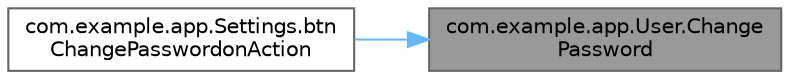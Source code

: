 digraph "com.example.app.User.ChangePassword"
{
 // LATEX_PDF_SIZE
  bgcolor="transparent";
  edge [fontname=Helvetica,fontsize=10,labelfontname=Helvetica,labelfontsize=10];
  node [fontname=Helvetica,fontsize=10,shape=box,height=0.2,width=0.4];
  rankdir="RL";
  Node1 [id="Node000001",label="com.example.app.User.Change\lPassword",height=0.2,width=0.4,color="gray40", fillcolor="grey60", style="filled", fontcolor="black",tooltip=" "];
  Node1 -> Node2 [id="edge4_Node000001_Node000002",dir="back",color="steelblue1",style="solid",tooltip=" "];
  Node2 [id="Node000002",label="com.example.app.Settings.btn\lChangePasswordonAction",height=0.2,width=0.4,color="grey40", fillcolor="white", style="filled",URL="$classcom_1_1example_1_1app_1_1_settings.html#a325ad7259c2f7fb78f4b5f994f8b29cb",tooltip=" "];
}

